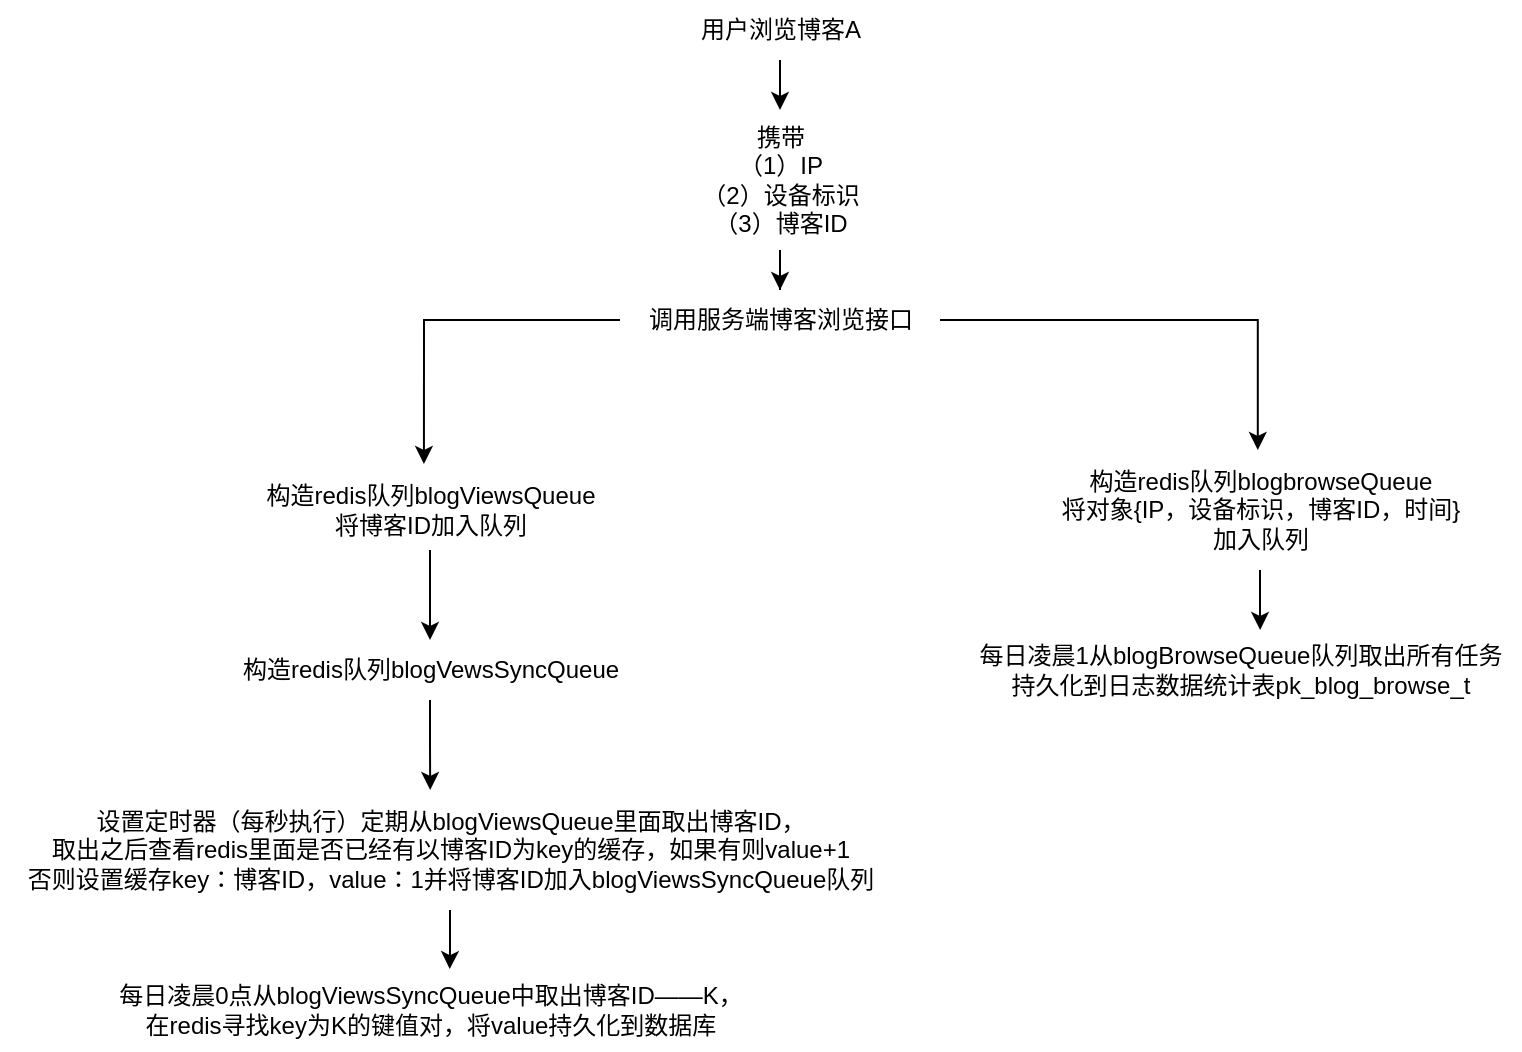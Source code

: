 <mxfile version="20.8.20" type="github">
  <diagram name="第 1 页" id="vIqXAc0gd95hArHaUAIa">
    <mxGraphModel dx="1781" dy="616" grid="1" gridSize="10" guides="1" tooltips="1" connect="1" arrows="1" fold="1" page="1" pageScale="1" pageWidth="827" pageHeight="1169" math="0" shadow="0">
      <root>
        <mxCell id="0" />
        <mxCell id="1" parent="0" />
        <mxCell id="ji_brwV9mI_R7om9VfdI-31" style="edgeStyle=orthogonalEdgeStyle;rounded=0;orthogonalLoop=1;jettySize=auto;html=1;" edge="1" parent="1" source="ji_brwV9mI_R7om9VfdI-3" target="ji_brwV9mI_R7om9VfdI-7">
          <mxGeometry relative="1" as="geometry" />
        </mxCell>
        <mxCell id="ji_brwV9mI_R7om9VfdI-3" value="用户浏览博客A" style="text;html=1;align=center;verticalAlign=middle;resizable=0;points=[];autosize=1;strokeColor=none;fillColor=none;" vertex="1" parent="1">
          <mxGeometry x="220" y="145" width="100" height="30" as="geometry" />
        </mxCell>
        <mxCell id="ji_brwV9mI_R7om9VfdI-28" style="edgeStyle=orthogonalEdgeStyle;rounded=0;orthogonalLoop=1;jettySize=auto;html=1;entryX=0.495;entryY=0;entryDx=0;entryDy=0;entryPerimeter=0;" edge="1" parent="1" source="ji_brwV9mI_R7om9VfdI-4" target="ji_brwV9mI_R7om9VfdI-17">
          <mxGeometry relative="1" as="geometry" />
        </mxCell>
        <mxCell id="ji_brwV9mI_R7om9VfdI-29" style="edgeStyle=orthogonalEdgeStyle;rounded=0;orthogonalLoop=1;jettySize=auto;html=1;entryX=0.484;entryY=-0.075;entryDx=0;entryDy=0;entryPerimeter=0;" edge="1" parent="1" source="ji_brwV9mI_R7om9VfdI-4" target="ji_brwV9mI_R7om9VfdI-9">
          <mxGeometry relative="1" as="geometry">
            <Array as="points">
              <mxPoint x="92" y="305" />
            </Array>
          </mxGeometry>
        </mxCell>
        <mxCell id="ji_brwV9mI_R7om9VfdI-4" value="调用服务端博客浏览接口" style="text;html=1;align=center;verticalAlign=middle;resizable=0;points=[];autosize=1;strokeColor=none;fillColor=none;" vertex="1" parent="1">
          <mxGeometry x="190" y="290" width="160" height="30" as="geometry" />
        </mxCell>
        <mxCell id="ji_brwV9mI_R7om9VfdI-30" style="edgeStyle=orthogonalEdgeStyle;rounded=0;orthogonalLoop=1;jettySize=auto;html=1;" edge="1" parent="1" source="ji_brwV9mI_R7om9VfdI-7" target="ji_brwV9mI_R7om9VfdI-4">
          <mxGeometry relative="1" as="geometry" />
        </mxCell>
        <mxCell id="ji_brwV9mI_R7om9VfdI-7" value="携带&lt;br&gt;（1）IP&lt;br&gt;（2）设备标识&lt;br&gt;（3）博客ID" style="text;html=1;align=center;verticalAlign=middle;resizable=0;points=[];autosize=1;strokeColor=none;fillColor=none;" vertex="1" parent="1">
          <mxGeometry x="220" y="200" width="100" height="70" as="geometry" />
        </mxCell>
        <mxCell id="ji_brwV9mI_R7om9VfdI-19" style="edgeStyle=orthogonalEdgeStyle;rounded=0;orthogonalLoop=1;jettySize=auto;html=1;" edge="1" parent="1" source="ji_brwV9mI_R7om9VfdI-9" target="ji_brwV9mI_R7om9VfdI-14">
          <mxGeometry relative="1" as="geometry" />
        </mxCell>
        <mxCell id="ji_brwV9mI_R7om9VfdI-9" value="构造redis队列blogViewsQueue&lt;br&gt;将博客ID加入队列" style="text;html=1;align=center;verticalAlign=middle;resizable=0;points=[];autosize=1;strokeColor=none;fillColor=none;" vertex="1" parent="1">
          <mxGeometry y="380" width="190" height="40" as="geometry" />
        </mxCell>
        <mxCell id="ji_brwV9mI_R7om9VfdI-24" style="edgeStyle=orthogonalEdgeStyle;rounded=0;orthogonalLoop=1;jettySize=auto;html=1;entryX=0.529;entryY=-0.012;entryDx=0;entryDy=0;entryPerimeter=0;" edge="1" parent="1" source="ji_brwV9mI_R7om9VfdI-10" target="ji_brwV9mI_R7om9VfdI-15">
          <mxGeometry relative="1" as="geometry" />
        </mxCell>
        <mxCell id="ji_brwV9mI_R7om9VfdI-10" value="设置定时器（每秒执行）定期从blogViewsQueue里面取出博客ID，&lt;br&gt;取出之后查看redis里面是否已经有以博客ID为key的缓存，如果有则value+1&lt;br&gt;否则设置缓存key：博客ID，value：1并将博客ID加入blogViewsSyncQueue队列" style="text;html=1;align=center;verticalAlign=middle;resizable=0;points=[];autosize=1;strokeColor=none;fillColor=none;" vertex="1" parent="1">
          <mxGeometry x="-120" y="540" width="450" height="60" as="geometry" />
        </mxCell>
        <mxCell id="ji_brwV9mI_R7om9VfdI-21" style="edgeStyle=orthogonalEdgeStyle;rounded=0;orthogonalLoop=1;jettySize=auto;html=1;entryX=0.478;entryY=0;entryDx=0;entryDy=0;entryPerimeter=0;" edge="1" parent="1" source="ji_brwV9mI_R7om9VfdI-14" target="ji_brwV9mI_R7om9VfdI-10">
          <mxGeometry relative="1" as="geometry" />
        </mxCell>
        <mxCell id="ji_brwV9mI_R7om9VfdI-14" value="构造redis队列blogVewsSyncQueue" style="text;html=1;align=center;verticalAlign=middle;resizable=0;points=[];autosize=1;strokeColor=none;fillColor=none;" vertex="1" parent="1">
          <mxGeometry x="-10" y="465" width="210" height="30" as="geometry" />
        </mxCell>
        <mxCell id="ji_brwV9mI_R7om9VfdI-15" value="每日凌晨0点从blogViewsSyncQueue中取出博客ID——K，&lt;br&gt;在redis寻找key为K的键值对，将value持久化到数据库" style="text;html=1;align=center;verticalAlign=middle;resizable=0;points=[];autosize=1;strokeColor=none;fillColor=none;" vertex="1" parent="1">
          <mxGeometry x="-75" y="630" width="340" height="40" as="geometry" />
        </mxCell>
        <mxCell id="ji_brwV9mI_R7om9VfdI-27" style="edgeStyle=orthogonalEdgeStyle;rounded=0;orthogonalLoop=1;jettySize=auto;html=1;entryX=0.536;entryY=0;entryDx=0;entryDy=0;entryPerimeter=0;" edge="1" parent="1" source="ji_brwV9mI_R7om9VfdI-17" target="ji_brwV9mI_R7om9VfdI-26">
          <mxGeometry relative="1" as="geometry" />
        </mxCell>
        <mxCell id="ji_brwV9mI_R7om9VfdI-17" value="构造redis队列blogbrowseQueue&lt;br style=&quot;border-color: var(--border-color);&quot;&gt;将对象{IP，设备标识，博客ID，时间}&lt;br style=&quot;border-color: var(--border-color);&quot;&gt;加入队列" style="text;html=1;align=center;verticalAlign=middle;resizable=0;points=[];autosize=1;strokeColor=none;fillColor=none;" vertex="1" parent="1">
          <mxGeometry x="400" y="370" width="220" height="60" as="geometry" />
        </mxCell>
        <mxCell id="ji_brwV9mI_R7om9VfdI-26" value="每日凌晨1从blogBrowseQueue队列取出所有任务&lt;br&gt;持久化到日志数据统计表pk_blog_browse_t" style="text;html=1;align=center;verticalAlign=middle;resizable=0;points=[];autosize=1;strokeColor=none;fillColor=none;" vertex="1" parent="1">
          <mxGeometry x="360" y="460" width="280" height="40" as="geometry" />
        </mxCell>
      </root>
    </mxGraphModel>
  </diagram>
</mxfile>
